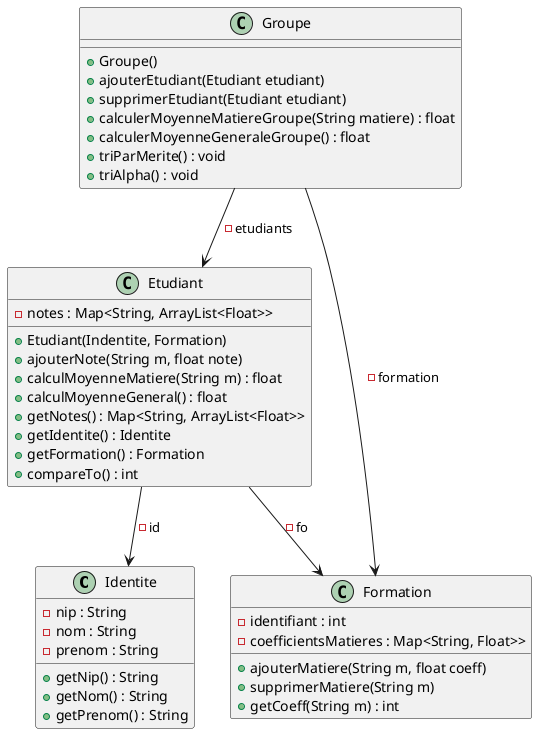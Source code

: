@startuml

'''classes

class Identite{

    - nip : String
    - nom : String
    - prenom : String
    + getNip() : String
    + getNom() : String
    + getPrenom() : String

}

class Etudiant{
    - notes : Map<String, ArrayList<Float>>
    + Etudiant(Indentite, Formation)
    + ajouterNote(String m, float note)
    + calculMoyenneMatiere(String m) : float
    + calculMoyenneGeneral() : float
    + getNotes() : Map<String, ArrayList<Float>>
    + getIdentite() : Identite
    + getFormation() : Formation
    + compareTo() : int
}

class Formation{
    - identifiant : int
    - coefficientsMatieres : Map<String, Float>>

    + ajouterMatiere(String m, float coeff)
    + supprimerMatiere(String m)
    + getCoeff(String m) : int
}

class Groupe{
    + Groupe()
    + ajouterEtudiant(Etudiant etudiant)
    + supprimerEtudiant(Etudiant etudiant)
    + calculerMoyenneMatiereGroupe(String matiere) : float
    + calculerMoyenneGeneraleGroupe() : float
    + triParMerite() : void
    + triAlpha() : void

}


Groupe --> Etudiant : - etudiants
Etudiant --> Identite : - id
Etudiant --> Formation : - fo
Groupe --> Formation : - formation
@enduml

